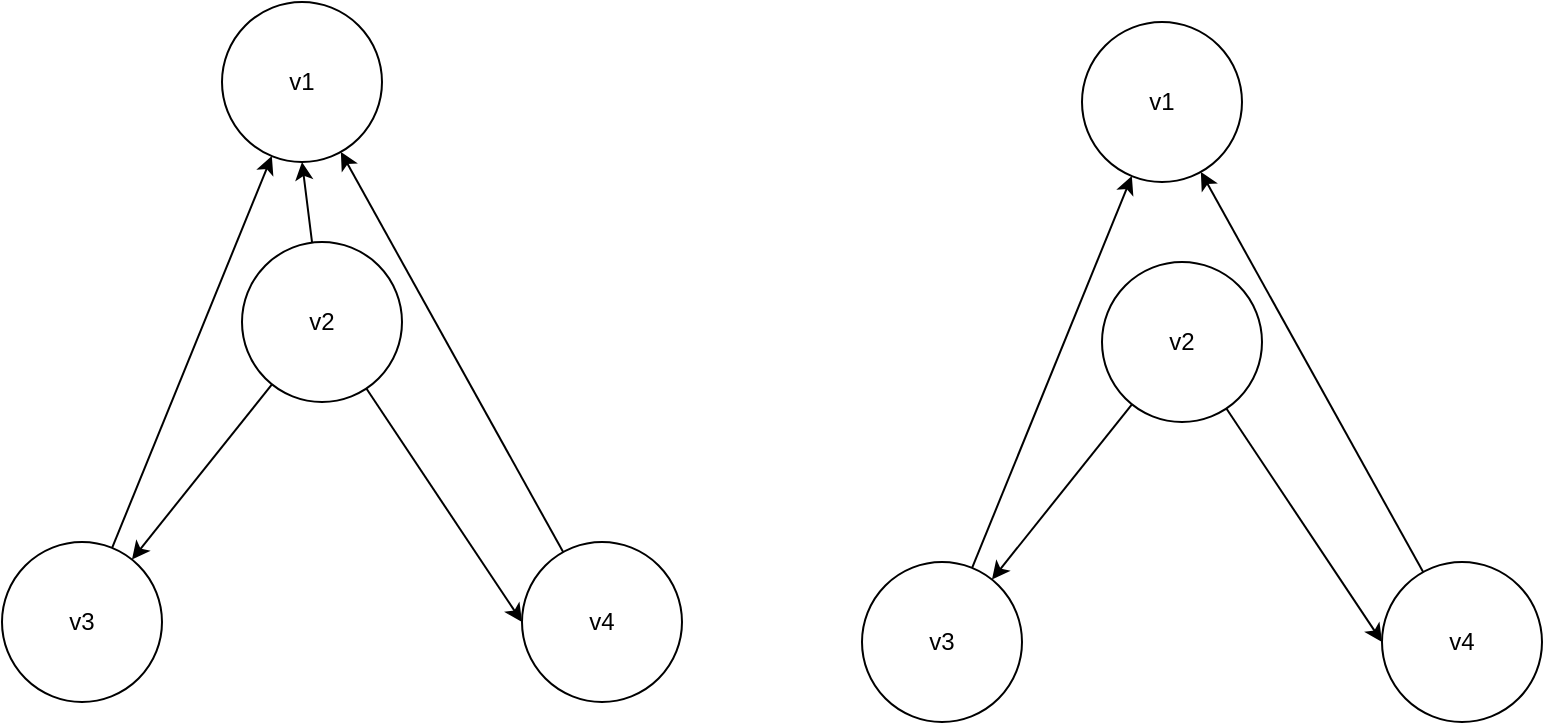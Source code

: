 <mxfile version="15.9.4" type="device"><diagram id="C5RBs43oDa-KdzZeNtuy" name="Page-1"><mxGraphModel dx="1422" dy="793" grid="1" gridSize="10" guides="1" tooltips="1" connect="1" arrows="1" fold="1" page="1" pageScale="1" pageWidth="827" pageHeight="1169" math="0" shadow="0"><root><mxCell id="WIyWlLk6GJQsqaUBKTNV-0"/><mxCell id="WIyWlLk6GJQsqaUBKTNV-1" parent="WIyWlLk6GJQsqaUBKTNV-0"/><mxCell id="jdTHlNx7naQZ9EWfPNVE-0" value="v1" style="ellipse;whiteSpace=wrap;html=1;aspect=fixed;" vertex="1" parent="WIyWlLk6GJQsqaUBKTNV-1"><mxGeometry x="130" y="240" width="80" height="80" as="geometry"/></mxCell><mxCell id="jdTHlNx7naQZ9EWfPNVE-1" value="v2" style="ellipse;whiteSpace=wrap;html=1;aspect=fixed;" vertex="1" parent="WIyWlLk6GJQsqaUBKTNV-1"><mxGeometry x="140" y="360" width="80" height="80" as="geometry"/></mxCell><mxCell id="jdTHlNx7naQZ9EWfPNVE-2" value="v4" style="ellipse;whiteSpace=wrap;html=1;aspect=fixed;" vertex="1" parent="WIyWlLk6GJQsqaUBKTNV-1"><mxGeometry x="280" y="510" width="80" height="80" as="geometry"/></mxCell><mxCell id="jdTHlNx7naQZ9EWfPNVE-3" value="v3" style="ellipse;whiteSpace=wrap;html=1;aspect=fixed;" vertex="1" parent="WIyWlLk6GJQsqaUBKTNV-1"><mxGeometry x="20" y="510" width="80" height="80" as="geometry"/></mxCell><mxCell id="jdTHlNx7naQZ9EWfPNVE-4" value="" style="endArrow=classic;html=1;rounded=0;" edge="1" parent="WIyWlLk6GJQsqaUBKTNV-1" source="jdTHlNx7naQZ9EWfPNVE-3" target="jdTHlNx7naQZ9EWfPNVE-0"><mxGeometry width="50" height="50" relative="1" as="geometry"><mxPoint x="80" y="500" as="sourcePoint"/><mxPoint x="130" y="450" as="targetPoint"/></mxGeometry></mxCell><mxCell id="jdTHlNx7naQZ9EWfPNVE-5" value="" style="endArrow=classic;html=1;rounded=0;" edge="1" parent="WIyWlLk6GJQsqaUBKTNV-1" source="jdTHlNx7naQZ9EWfPNVE-2" target="jdTHlNx7naQZ9EWfPNVE-0"><mxGeometry width="50" height="50" relative="1" as="geometry"><mxPoint x="80" y="500" as="sourcePoint"/><mxPoint x="130" y="450" as="targetPoint"/><Array as="points"/></mxGeometry></mxCell><mxCell id="jdTHlNx7naQZ9EWfPNVE-8" value="" style="endArrow=classic;html=1;rounded=0;" edge="1" parent="WIyWlLk6GJQsqaUBKTNV-1" source="jdTHlNx7naQZ9EWfPNVE-1" target="jdTHlNx7naQZ9EWfPNVE-3"><mxGeometry width="50" height="50" relative="1" as="geometry"><mxPoint x="120" y="500" as="sourcePoint"/><mxPoint x="170" y="450" as="targetPoint"/></mxGeometry></mxCell><mxCell id="jdTHlNx7naQZ9EWfPNVE-9" value="" style="endArrow=classic;html=1;rounded=0;entryX=0;entryY=0.5;entryDx=0;entryDy=0;" edge="1" parent="WIyWlLk6GJQsqaUBKTNV-1" source="jdTHlNx7naQZ9EWfPNVE-1" target="jdTHlNx7naQZ9EWfPNVE-2"><mxGeometry width="50" height="50" relative="1" as="geometry"><mxPoint x="80" y="500" as="sourcePoint"/><mxPoint x="130" y="450" as="targetPoint"/></mxGeometry></mxCell><mxCell id="jdTHlNx7naQZ9EWfPNVE-10" value="" style="endArrow=classic;html=1;rounded=0;entryX=0.5;entryY=1;entryDx=0;entryDy=0;" edge="1" parent="WIyWlLk6GJQsqaUBKTNV-1" source="jdTHlNx7naQZ9EWfPNVE-1" target="jdTHlNx7naQZ9EWfPNVE-0"><mxGeometry width="50" height="50" relative="1" as="geometry"><mxPoint x="80" y="500" as="sourcePoint"/><mxPoint x="130" y="450" as="targetPoint"/></mxGeometry></mxCell><mxCell id="jdTHlNx7naQZ9EWfPNVE-11" value="v1" style="ellipse;whiteSpace=wrap;html=1;aspect=fixed;" vertex="1" parent="WIyWlLk6GJQsqaUBKTNV-1"><mxGeometry x="560" y="250" width="80" height="80" as="geometry"/></mxCell><mxCell id="jdTHlNx7naQZ9EWfPNVE-12" value="v2" style="ellipse;whiteSpace=wrap;html=1;aspect=fixed;" vertex="1" parent="WIyWlLk6GJQsqaUBKTNV-1"><mxGeometry x="570" y="370" width="80" height="80" as="geometry"/></mxCell><mxCell id="jdTHlNx7naQZ9EWfPNVE-13" value="v4" style="ellipse;whiteSpace=wrap;html=1;aspect=fixed;" vertex="1" parent="WIyWlLk6GJQsqaUBKTNV-1"><mxGeometry x="710" y="520" width="80" height="80" as="geometry"/></mxCell><mxCell id="jdTHlNx7naQZ9EWfPNVE-14" value="v3" style="ellipse;whiteSpace=wrap;html=1;aspect=fixed;" vertex="1" parent="WIyWlLk6GJQsqaUBKTNV-1"><mxGeometry x="450" y="520" width="80" height="80" as="geometry"/></mxCell><mxCell id="jdTHlNx7naQZ9EWfPNVE-15" value="" style="endArrow=classic;html=1;rounded=0;" edge="1" parent="WIyWlLk6GJQsqaUBKTNV-1" source="jdTHlNx7naQZ9EWfPNVE-14" target="jdTHlNx7naQZ9EWfPNVE-11"><mxGeometry width="50" height="50" relative="1" as="geometry"><mxPoint x="510" y="510" as="sourcePoint"/><mxPoint x="560" y="460" as="targetPoint"/></mxGeometry></mxCell><mxCell id="jdTHlNx7naQZ9EWfPNVE-16" value="" style="endArrow=classic;html=1;rounded=0;" edge="1" parent="WIyWlLk6GJQsqaUBKTNV-1" source="jdTHlNx7naQZ9EWfPNVE-13" target="jdTHlNx7naQZ9EWfPNVE-11"><mxGeometry width="50" height="50" relative="1" as="geometry"><mxPoint x="510" y="510" as="sourcePoint"/><mxPoint x="560" y="460" as="targetPoint"/><Array as="points"/></mxGeometry></mxCell><mxCell id="jdTHlNx7naQZ9EWfPNVE-17" value="" style="endArrow=classic;html=1;rounded=0;" edge="1" parent="WIyWlLk6GJQsqaUBKTNV-1" source="jdTHlNx7naQZ9EWfPNVE-12" target="jdTHlNx7naQZ9EWfPNVE-14"><mxGeometry width="50" height="50" relative="1" as="geometry"><mxPoint x="550" y="510" as="sourcePoint"/><mxPoint x="600" y="460" as="targetPoint"/></mxGeometry></mxCell><mxCell id="jdTHlNx7naQZ9EWfPNVE-18" value="" style="endArrow=classic;html=1;rounded=0;entryX=0;entryY=0.5;entryDx=0;entryDy=0;" edge="1" parent="WIyWlLk6GJQsqaUBKTNV-1" source="jdTHlNx7naQZ9EWfPNVE-12" target="jdTHlNx7naQZ9EWfPNVE-13"><mxGeometry width="50" height="50" relative="1" as="geometry"><mxPoint x="510" y="510" as="sourcePoint"/><mxPoint x="560" y="460" as="targetPoint"/></mxGeometry></mxCell></root></mxGraphModel></diagram></mxfile>